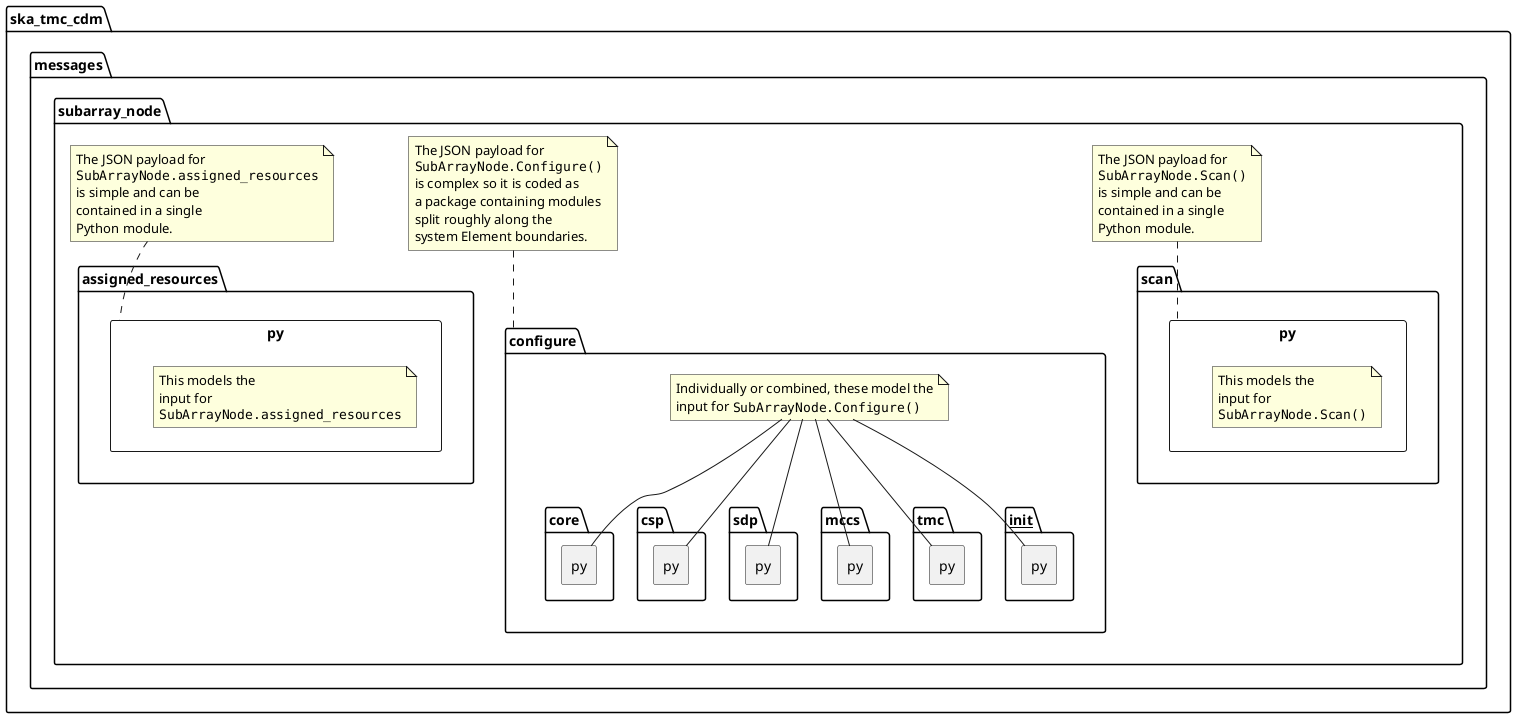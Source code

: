 @startuml
hide empty members

package ska_tmc_cdm.messages.subarray_node {
        package scan.py <<Rectangle>> {
		note as N1
			This models the
			input for
			""SubArrayNode.Scan()""
		end note
	}
	note top of scan.py
		The JSON payload for
		""SubArrayNode.Scan()""
		is simple and can be
		contained in a single
		Python module.
	end note

	package configure {
		package core.py <<Rectangle>> {
		}

		package csp.py <<Rectangle>> {
		}

		package sdp.py <<Rectangle>> {
		}

        package mccs.py <<Rectangle>> {
        }

		package tmc.py <<Rectangle>> {
		}

		package __init__.py <<Rectangle>> {
		}

		note as N2
			Individually or combined, these model the
			input for ""SubArrayNode.Configure()""
		end note

		N2 -- __init__.py
		N2 -- core.py
		N2 -- csp.py
		N2 -- sdp.py
		N2 -- mccs.py
		N2 -- tmc.py
	}
	note top of configure
		The JSON payload for
		""SubArrayNode.Configure()""
		is complex so it is coded as
		a package containing modules
		split roughly along the
		system Element boundaries.
	end note

	package assigned_resources.py <<Rectangle>> {
		note as N3
			This models the
			input for
			""SubArrayNode.assigned_resources""
		end note
	}
	note top of assigned_resources.py
		The JSON payload for
		""SubArrayNode.assigned_resources""
		is simple and can be
		contained in a single
		Python module.
	end note
}

@enduml
